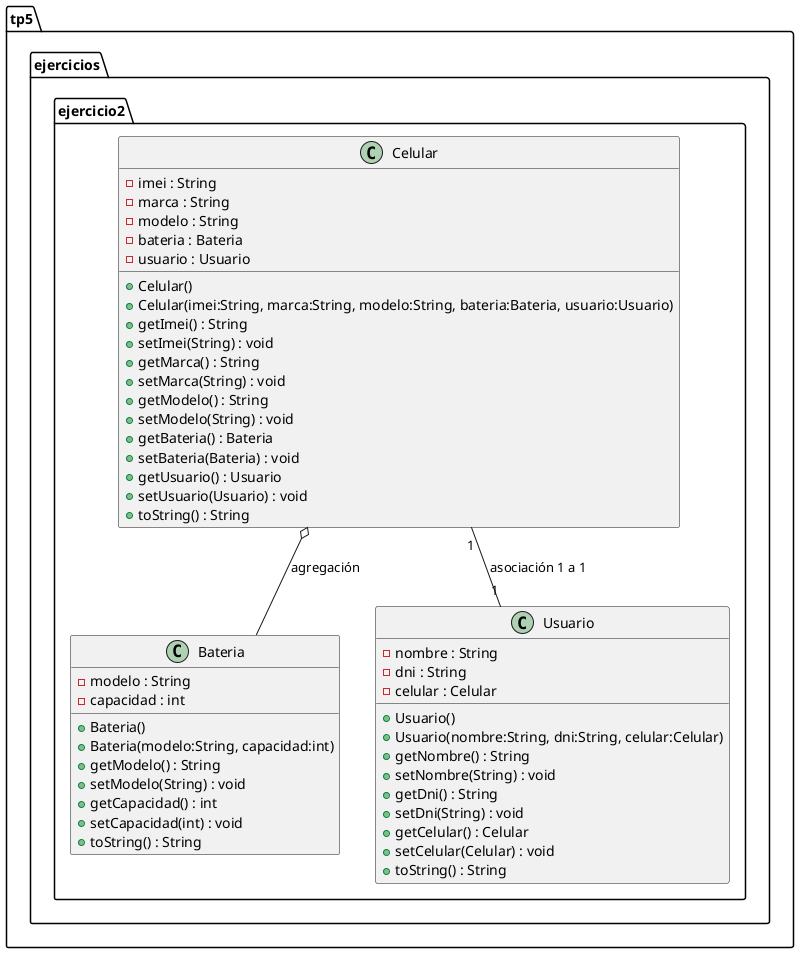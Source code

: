 @startuml
package tp5.ejercicios.ejercicio2 {
  class Celular {
    - imei : String
    - marca : String
    - modelo : String
    - bateria : Bateria
    - usuario : Usuario
    + Celular()
    + Celular(imei:String, marca:String, modelo:String, bateria:Bateria, usuario:Usuario)
    + getImei() : String
    + setImei(String) : void
    + getMarca() : String
    + setMarca(String) : void
    + getModelo() : String
    + setModelo(String) : void
    + getBateria() : Bateria
    + setBateria(Bateria) : void
    + getUsuario() : Usuario
    + setUsuario(Usuario) : void
    + toString() : String
  }

  class Bateria {
    - modelo : String
    - capacidad : int
    + Bateria()
    + Bateria(modelo:String, capacidad:int)
    + getModelo() : String
    + setModelo(String) : void
    + getCapacidad() : int
    + setCapacidad(int) : void
    + toString() : String
  }

  class Usuario {
    - nombre : String
    - dni : String
    - celular : Celular
    + Usuario()
    + Usuario(nombre:String, dni:String, celular:Celular)
    + getNombre() : String
    + setNombre(String) : void
    + getDni() : String
    + setDni(String) : void
    + getCelular() : Celular
    + setCelular(Celular) : void
    + toString() : String
  }

  ' Agregación: Celular → Bateria (diamante vacío del lado de Celular)
  Celular o-- Bateria : agregación

  ' Asociación bidireccional 1↔1: Celular ↔ Usuario
  Celular "1" -- "1" Usuario : asociación 1 a 1
}
@enduml

